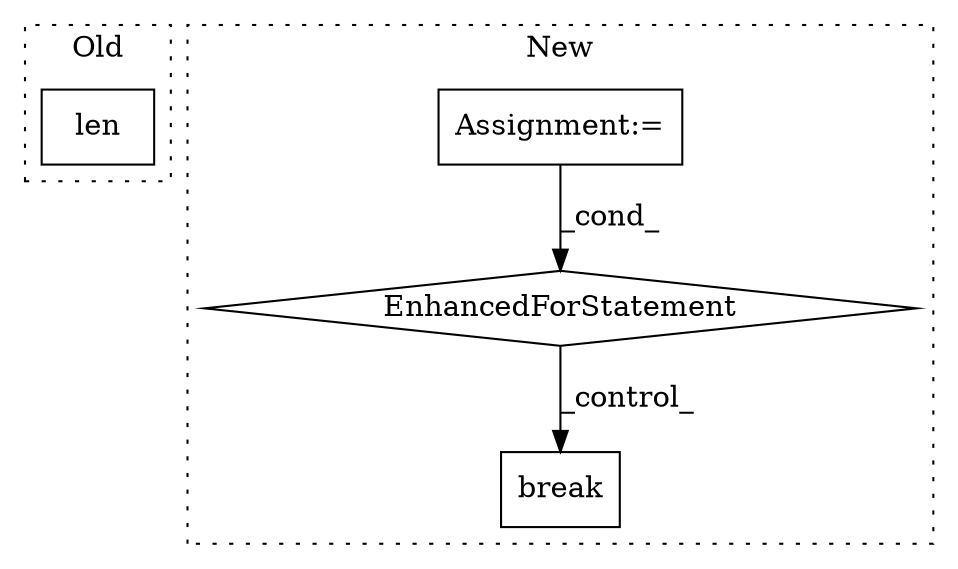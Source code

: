 digraph G {
subgraph cluster0 {
1 [label="len" a="32" s="4130,4137" l="4,1" shape="box"];
label = "Old";
style="dotted";
}
subgraph cluster1 {
2 [label="break" a="10" s="4357" l="6" shape="box"];
3 [label="Assignment:=" a="7" s="4170,4264" l="57,2" shape="box"];
4 [label="EnhancedForStatement" a="70" s="4170,4264" l="57,2" shape="diamond"];
label = "New";
style="dotted";
}
3 -> 4 [label="_cond_"];
4 -> 2 [label="_control_"];
}